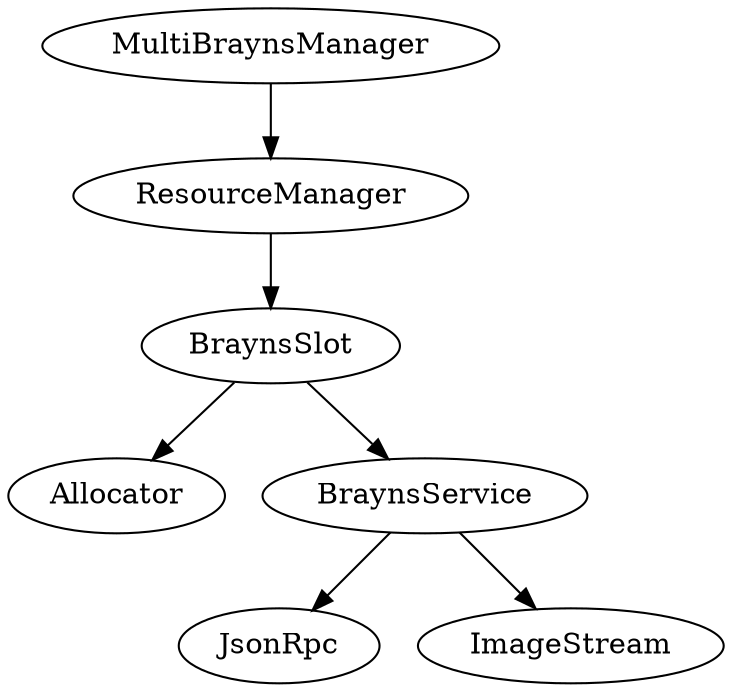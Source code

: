 digraph G {
    splines="FALSE";

    MultiBraynsManager -> ResourceManager;
    ResourceManager -> BraynsSlot;
    BraynsSlot -> Allocator;
    BraynsSlot -> BraynsService;
    BraynsService -> JsonRpc;
    BraynsService -> ImageStream;
}
